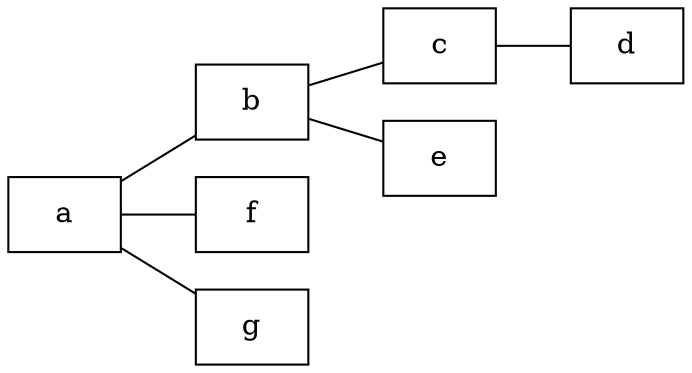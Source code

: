 // Sample
digraph {
	graph [fontname="Segoe UI" rankdir=LR]
	edge [dir=none]
	a [label=a shape=box]
	b [label=b shape=box]
	c [label=c shape=box]
	d [label=d shape=box]
	e [label=e shape=box]
	f [label=f shape=box]
	g [label=g shape=box]
	a -> b
	b -> c
	c -> d
	b -> e
	a -> f
	a -> g
}
